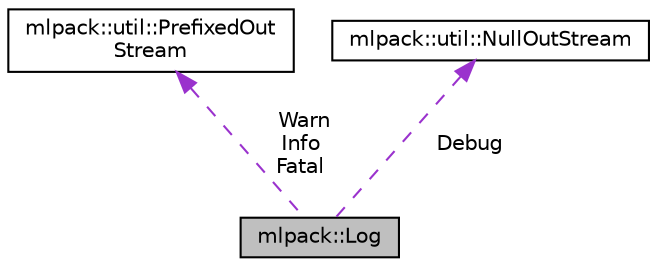 digraph "mlpack::Log"
{
  edge [fontname="Helvetica",fontsize="10",labelfontname="Helvetica",labelfontsize="10"];
  node [fontname="Helvetica",fontsize="10",shape=record];
  Node1 [label="mlpack::Log",height=0.2,width=0.4,color="black", fillcolor="grey75", style="filled" fontcolor="black"];
  Node2 -> Node1 [dir="back",color="darkorchid3",fontsize="10",style="dashed",label=" Warn\nInfo\nFatal" ,fontname="Helvetica"];
  Node2 [label="mlpack::util::PrefixedOut\lStream",height=0.2,width=0.4,color="black", fillcolor="white", style="filled",URL="$classmlpack_1_1util_1_1PrefixedOutStream.html",tooltip="Allows us to output to an ostream with a prefix at the beginning of each line, in the same way we wou..."];
  Node3 -> Node1 [dir="back",color="darkorchid3",fontsize="10",style="dashed",label=" Debug" ,fontname="Helvetica"];
  Node3 [label="mlpack::util::NullOutStream",height=0.2,width=0.4,color="black", fillcolor="white", style="filled",URL="$classmlpack_1_1util_1_1NullOutStream.html",tooltip="Used for Log::Debug when not compiled with debugging symbols. "];
}
